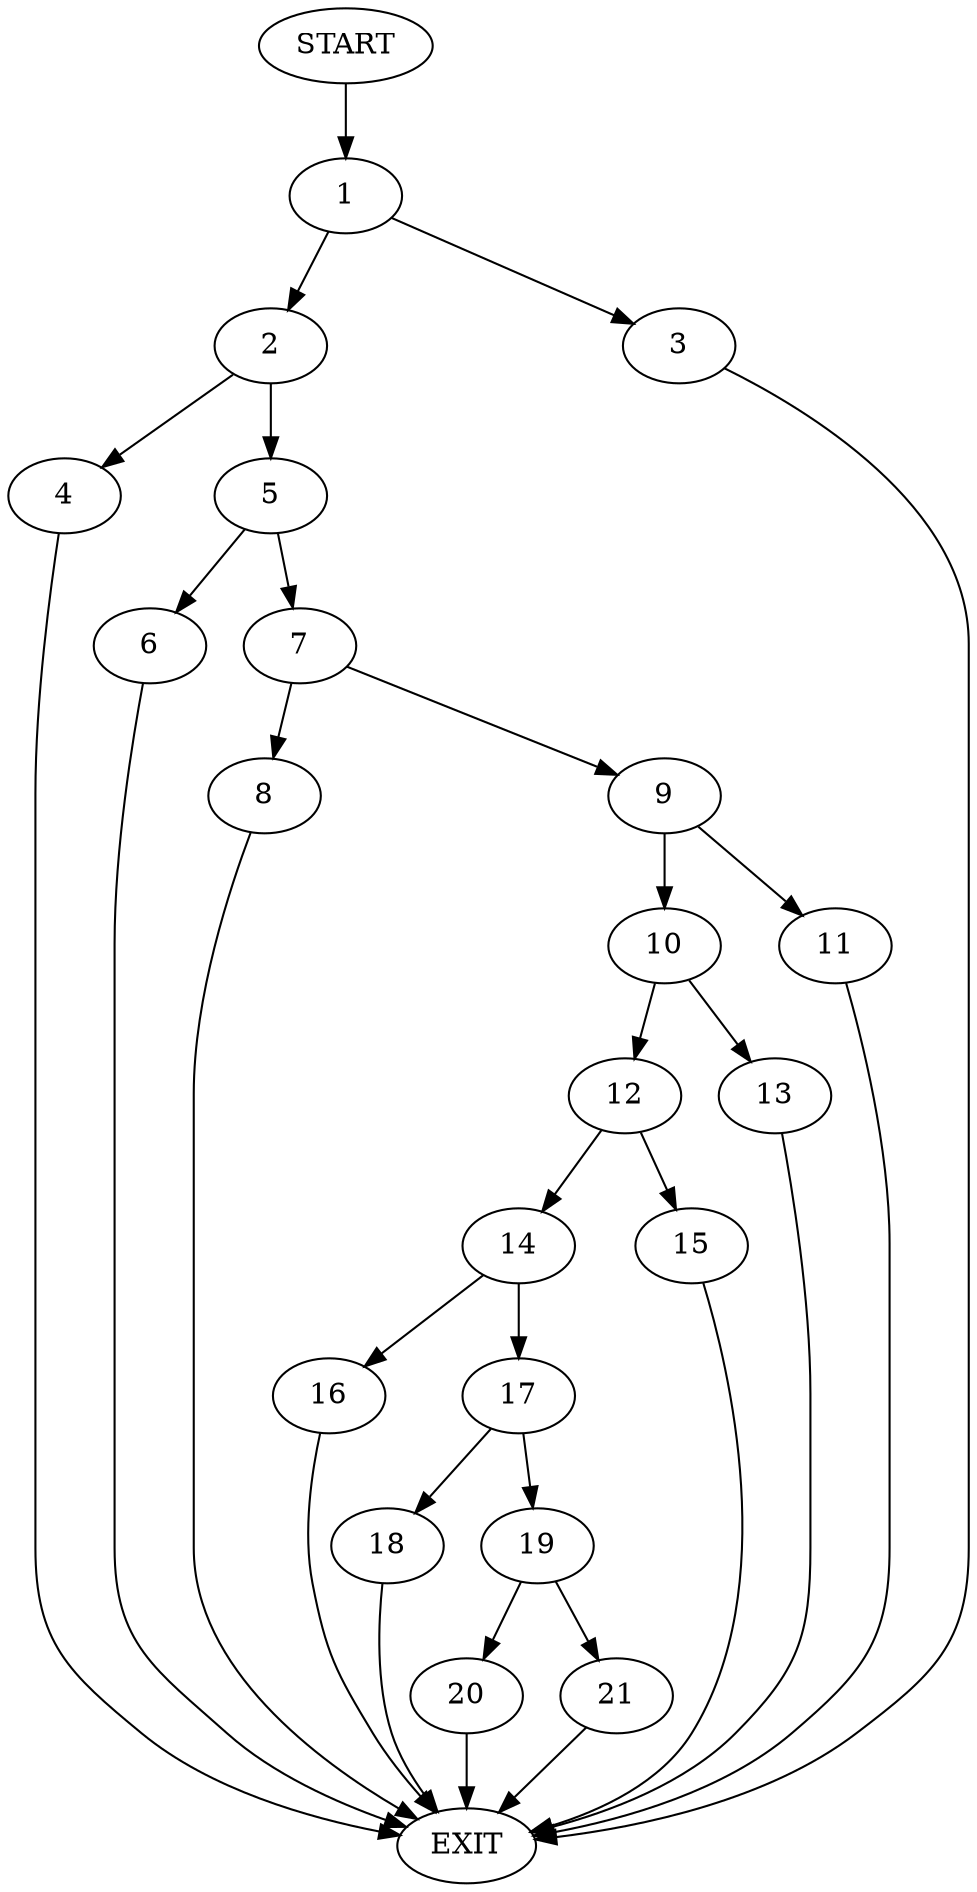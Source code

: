 digraph {
0 [label="START"]
22 [label="EXIT"]
0 -> 1
1 -> 2
1 -> 3
3 -> 22
2 -> 4
2 -> 5
4 -> 22
5 -> 6
5 -> 7
7 -> 8
7 -> 9
6 -> 22
9 -> 10
9 -> 11
8 -> 22
10 -> 12
10 -> 13
11 -> 22
13 -> 22
12 -> 14
12 -> 15
15 -> 22
14 -> 16
14 -> 17
17 -> 18
17 -> 19
16 -> 22
19 -> 20
19 -> 21
18 -> 22
21 -> 22
20 -> 22
}
